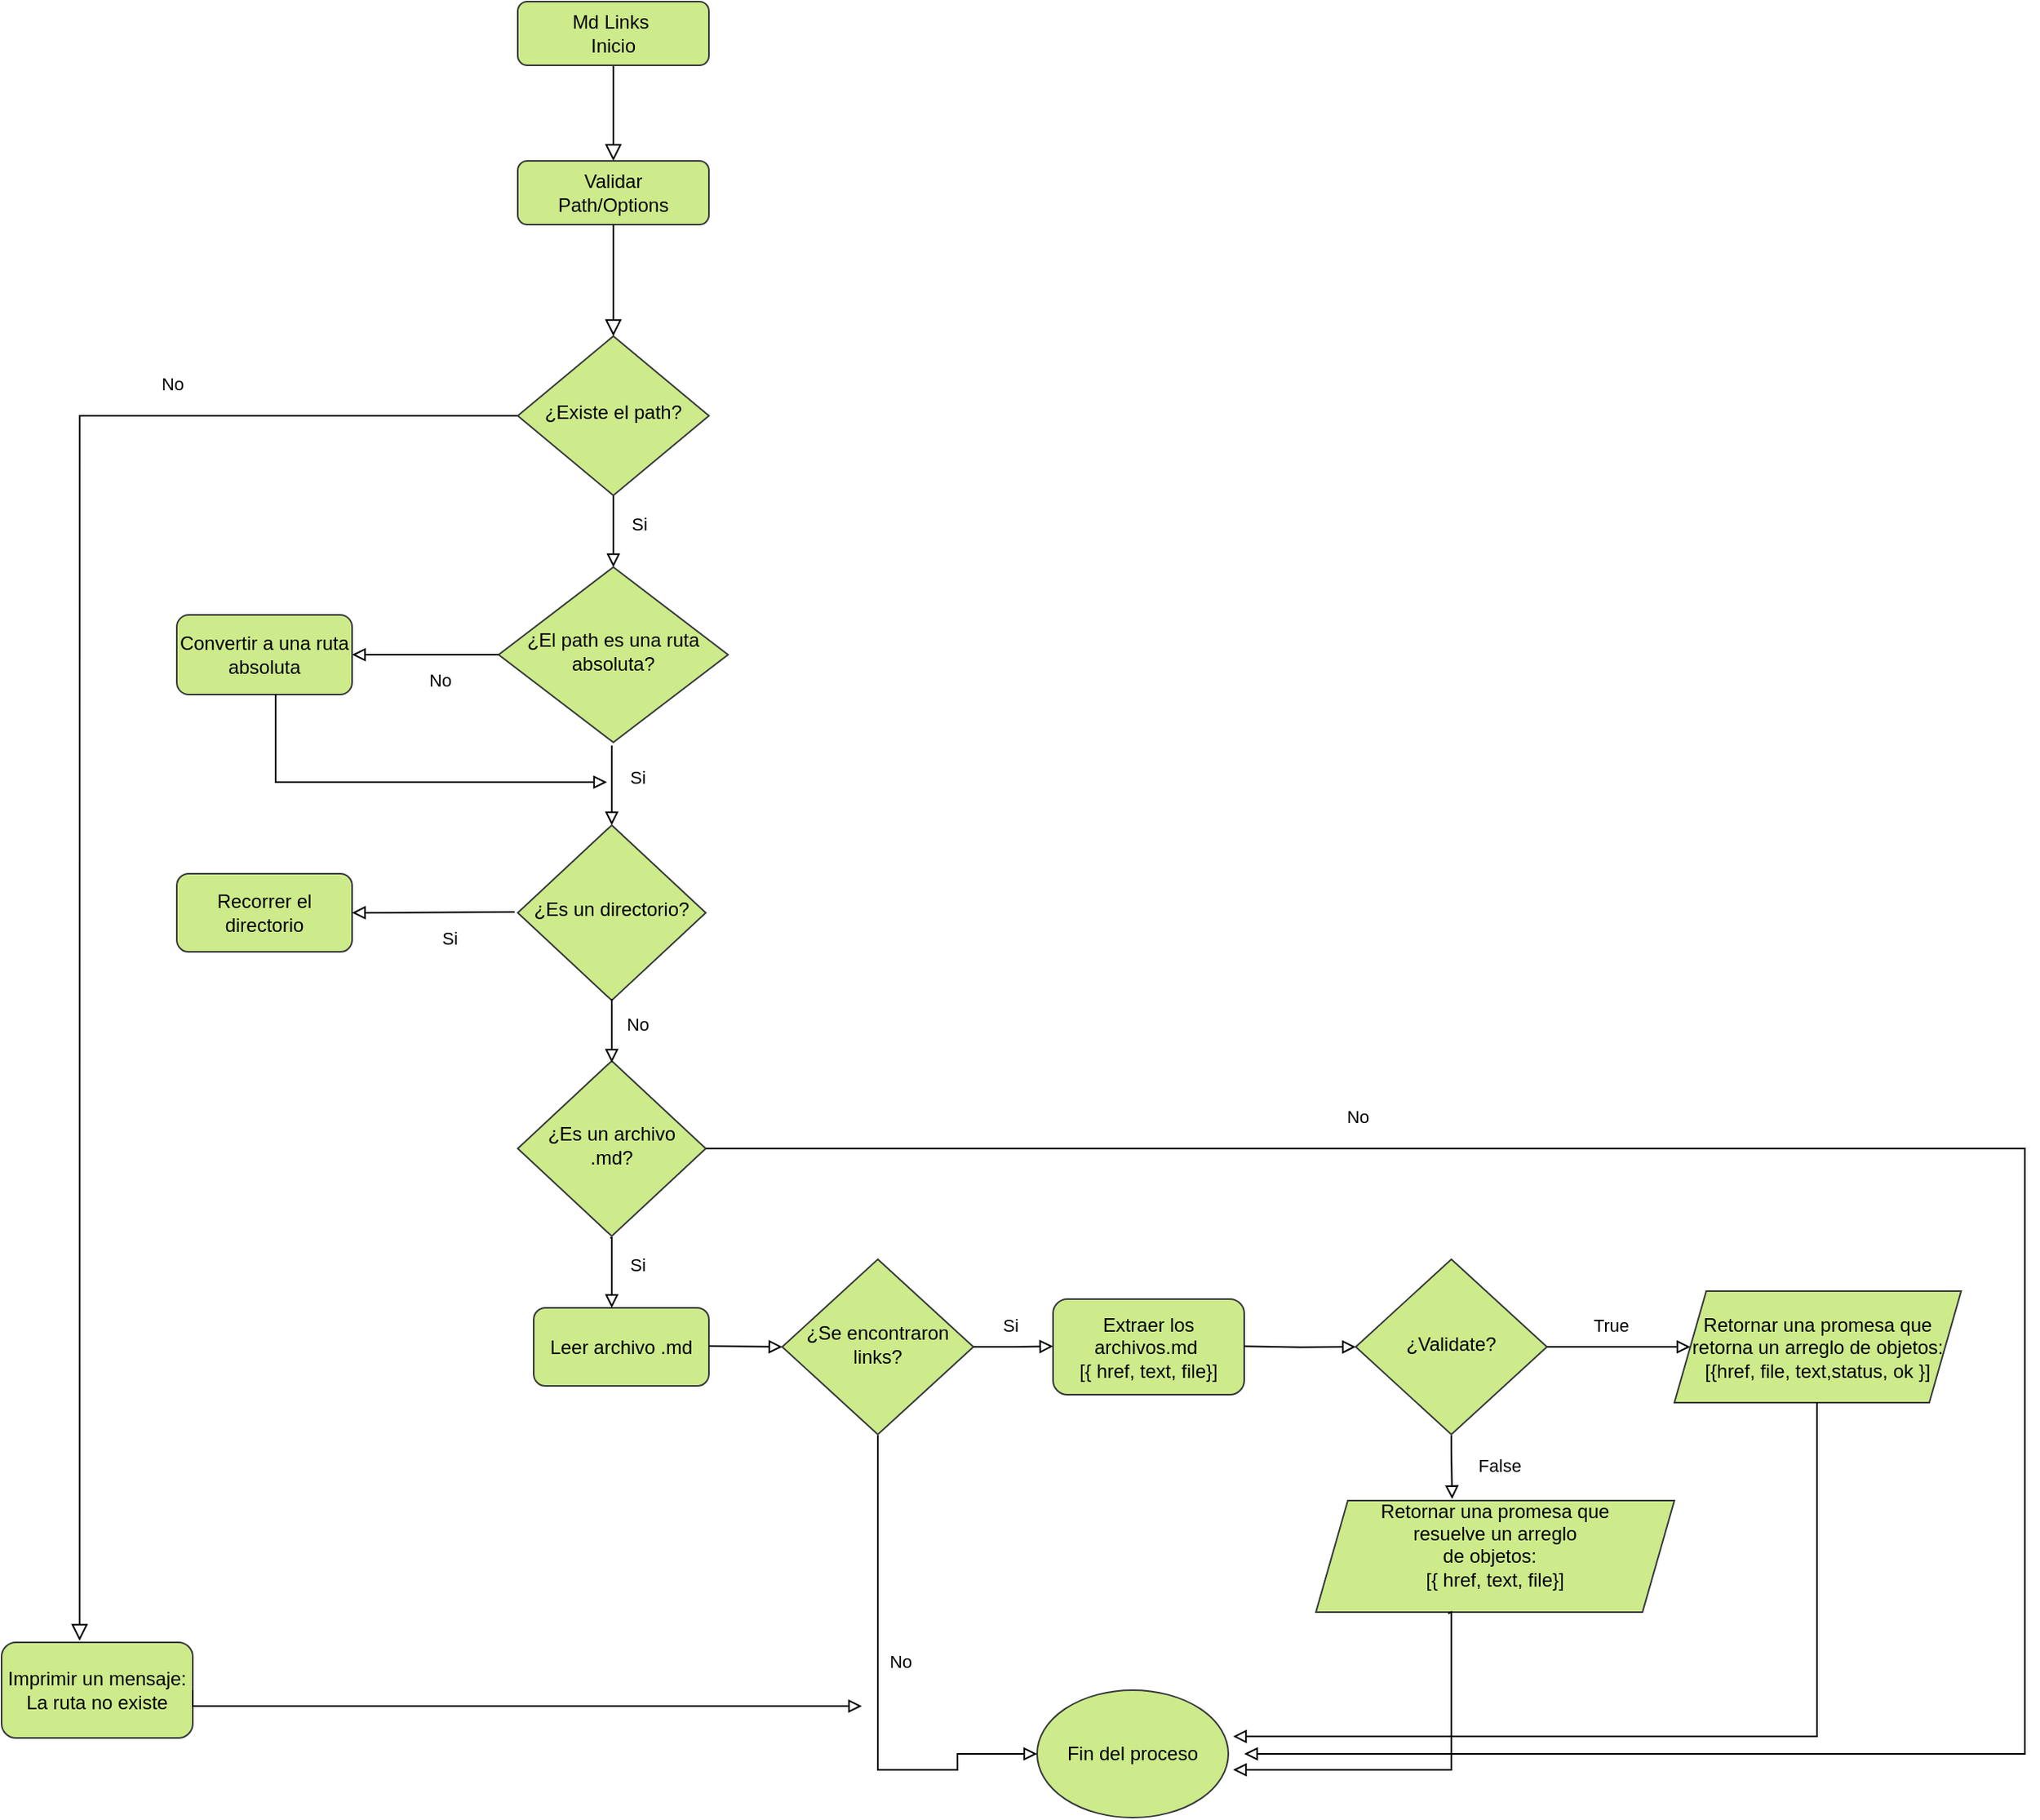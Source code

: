 <mxfile version="21.0.6" type="github">
  <diagram id="C5RBs43oDa-KdzZeNtuy" name="Page-1">
    <mxGraphModel dx="880" dy="444" grid="1" gridSize="10" guides="1" tooltips="1" connect="1" arrows="1" fold="1" page="1" pageScale="1" pageWidth="1654" pageHeight="2336" math="0" shadow="0">
      <root>
        <mxCell id="WIyWlLk6GJQsqaUBKTNV-0" />
        <mxCell id="WIyWlLk6GJQsqaUBKTNV-1" parent="WIyWlLk6GJQsqaUBKTNV-0" />
        <mxCell id="WIyWlLk6GJQsqaUBKTNV-2" value="" style="rounded=0;html=1;jettySize=auto;orthogonalLoop=1;fontSize=11;endArrow=block;endFill=0;endSize=8;strokeWidth=1;shadow=0;labelBackgroundColor=none;edgeStyle=orthogonalEdgeStyle;entryX=0.5;entryY=0;entryDx=0;entryDy=0;" parent="WIyWlLk6GJQsqaUBKTNV-1" source="WIyWlLk6GJQsqaUBKTNV-3" target="WIyWlLk6GJQsqaUBKTNV-7" edge="1">
          <mxGeometry relative="1" as="geometry" />
        </mxCell>
        <mxCell id="WIyWlLk6GJQsqaUBKTNV-3" value="Md Links&amp;nbsp;&lt;br&gt;Inicio" style="rounded=1;whiteSpace=wrap;html=1;fontSize=12;glass=0;strokeWidth=1;shadow=0;fillColor=#cdeb8b;strokeColor=#36393d;" parent="WIyWlLk6GJQsqaUBKTNV-1" vertex="1">
          <mxGeometry x="354" y="90" width="120" height="40" as="geometry" />
        </mxCell>
        <mxCell id="WIyWlLk6GJQsqaUBKTNV-4" value="No" style="rounded=0;html=1;jettySize=auto;orthogonalLoop=1;fontSize=11;endArrow=block;endFill=0;endSize=8;strokeWidth=1;shadow=0;labelBackgroundColor=none;edgeStyle=orthogonalEdgeStyle;exitX=0;exitY=0.5;exitDx=0;exitDy=0;entryX=0.408;entryY=-0.017;entryDx=0;entryDy=0;entryPerimeter=0;" parent="WIyWlLk6GJQsqaUBKTNV-1" source="WIyWlLk6GJQsqaUBKTNV-10" target="amFgFXvFA-CJ1mFteOLE-128" edge="1">
          <mxGeometry x="-0.584" y="-20" relative="1" as="geometry">
            <mxPoint as="offset" />
            <mxPoint x="150" y="310" as="sourcePoint" />
            <mxPoint x="79" y="1090" as="targetPoint" />
            <Array as="points">
              <mxPoint x="79" y="350" />
            </Array>
          </mxGeometry>
        </mxCell>
        <mxCell id="WIyWlLk6GJQsqaUBKTNV-7" value="Validar&lt;br&gt;Path/Options" style="rounded=1;whiteSpace=wrap;html=1;fontSize=12;glass=0;strokeWidth=1;shadow=0;fillColor=#cdeb8b;strokeColor=#36393d;" parent="WIyWlLk6GJQsqaUBKTNV-1" vertex="1">
          <mxGeometry x="354" y="190" width="120" height="40" as="geometry" />
        </mxCell>
        <mxCell id="WIyWlLk6GJQsqaUBKTNV-8" value="Si" style="rounded=0;html=1;jettySize=auto;orthogonalLoop=1;fontSize=11;endArrow=block;endFill=0;strokeWidth=1;shadow=0;labelBackgroundColor=none;edgeStyle=orthogonalEdgeStyle;entryX=0.5;entryY=0;entryDx=0;entryDy=0;entryPerimeter=0;" parent="WIyWlLk6GJQsqaUBKTNV-1" source="WIyWlLk6GJQsqaUBKTNV-10" target="amFgFXvFA-CJ1mFteOLE-4" edge="1">
          <mxGeometry x="-0.2" y="16" relative="1" as="geometry">
            <mxPoint as="offset" />
            <mxPoint x="220" y="430" as="targetPoint" />
            <Array as="points">
              <mxPoint x="414" y="410" />
              <mxPoint x="414" y="410" />
            </Array>
          </mxGeometry>
        </mxCell>
        <mxCell id="WIyWlLk6GJQsqaUBKTNV-10" value="¿Existe el path?" style="rhombus;whiteSpace=wrap;html=1;shadow=0;fontFamily=Helvetica;fontSize=12;align=center;strokeWidth=1;spacing=6;spacingTop=-4;fillColor=#cdeb8b;strokeColor=#36393d;" parent="WIyWlLk6GJQsqaUBKTNV-1" vertex="1">
          <mxGeometry x="354" y="300" width="120" height="100" as="geometry" />
        </mxCell>
        <mxCell id="amFgFXvFA-CJ1mFteOLE-3" value="" style="rounded=0;html=1;jettySize=auto;orthogonalLoop=1;fontSize=11;endArrow=block;endFill=0;endSize=8;strokeWidth=1;shadow=0;labelBackgroundColor=none;edgeStyle=orthogonalEdgeStyle;exitX=0.5;exitY=1;exitDx=0;exitDy=0;entryX=0.5;entryY=0;entryDx=0;entryDy=0;" parent="WIyWlLk6GJQsqaUBKTNV-1" source="WIyWlLk6GJQsqaUBKTNV-7" target="WIyWlLk6GJQsqaUBKTNV-10" edge="1">
          <mxGeometry relative="1" as="geometry">
            <mxPoint x="170" y="250" as="sourcePoint" />
            <mxPoint x="220" y="280" as="targetPoint" />
            <Array as="points" />
          </mxGeometry>
        </mxCell>
        <mxCell id="amFgFXvFA-CJ1mFteOLE-4" value="¿El path es una ruta absoluta?" style="rhombus;whiteSpace=wrap;html=1;shadow=0;fontFamily=Helvetica;fontSize=12;align=center;strokeWidth=1;spacing=6;spacingTop=-4;fillColor=#cdeb8b;strokeColor=#36393d;" parent="WIyWlLk6GJQsqaUBKTNV-1" vertex="1">
          <mxGeometry x="342" y="445" width="144" height="110" as="geometry" />
        </mxCell>
        <mxCell id="amFgFXvFA-CJ1mFteOLE-7" value="No" style="rounded=0;html=1;jettySize=auto;orthogonalLoop=1;fontSize=11;endArrow=block;endFill=0;strokeWidth=1;shadow=0;labelBackgroundColor=none;edgeStyle=orthogonalEdgeStyle;" parent="WIyWlLk6GJQsqaUBKTNV-1" edge="1">
          <mxGeometry x="-0.2" y="16" relative="1" as="geometry">
            <mxPoint as="offset" />
            <mxPoint x="342" y="500" as="sourcePoint" />
            <mxPoint x="250" y="500" as="targetPoint" />
            <Array as="points">
              <mxPoint x="262" y="500" />
            </Array>
          </mxGeometry>
        </mxCell>
        <mxCell id="amFgFXvFA-CJ1mFteOLE-8" value="Si" style="rounded=0;html=1;jettySize=auto;orthogonalLoop=1;fontSize=11;endArrow=block;endFill=0;strokeWidth=1;shadow=0;labelBackgroundColor=none;edgeStyle=orthogonalEdgeStyle;entryX=0.5;entryY=0;entryDx=0;entryDy=0;entryPerimeter=0;" parent="WIyWlLk6GJQsqaUBKTNV-1" edge="1">
          <mxGeometry x="-0.2" y="16" relative="1" as="geometry">
            <mxPoint as="offset" />
            <mxPoint x="413" y="557" as="sourcePoint" />
            <mxPoint x="413" y="607" as="targetPoint" />
            <Array as="points">
              <mxPoint x="413" y="567" />
              <mxPoint x="413" y="567" />
            </Array>
          </mxGeometry>
        </mxCell>
        <mxCell id="amFgFXvFA-CJ1mFteOLE-9" value="Convertir a una ruta absoluta" style="rounded=1;whiteSpace=wrap;html=1;fillColor=#cdeb8b;strokeColor=#36393d;" parent="WIyWlLk6GJQsqaUBKTNV-1" vertex="1">
          <mxGeometry x="140" y="475" width="110" height="50" as="geometry" />
        </mxCell>
        <mxCell id="amFgFXvFA-CJ1mFteOLE-10" value="¿Es un directorio?" style="rhombus;whiteSpace=wrap;html=1;shadow=0;fontFamily=Helvetica;fontSize=12;align=center;strokeWidth=1;spacing=6;spacingTop=-4;fillColor=#cdeb8b;strokeColor=#36393d;" parent="WIyWlLk6GJQsqaUBKTNV-1" vertex="1">
          <mxGeometry x="354" y="607" width="118" height="110" as="geometry" />
        </mxCell>
        <mxCell id="amFgFXvFA-CJ1mFteOLE-11" value="Recorrer el directorio" style="rounded=1;whiteSpace=wrap;html=1;fillColor=#cdeb8b;strokeColor=#36393d;" parent="WIyWlLk6GJQsqaUBKTNV-1" vertex="1">
          <mxGeometry x="140" y="637.5" width="110" height="49" as="geometry" />
        </mxCell>
        <mxCell id="amFgFXvFA-CJ1mFteOLE-12" value="¿Es un archivo .md?" style="rhombus;whiteSpace=wrap;html=1;shadow=0;fontFamily=Helvetica;fontSize=12;align=center;strokeWidth=1;spacing=6;spacingTop=-4;fillColor=#cdeb8b;strokeColor=#36393d;" parent="WIyWlLk6GJQsqaUBKTNV-1" vertex="1">
          <mxGeometry x="354" y="755" width="118" height="110" as="geometry" />
        </mxCell>
        <mxCell id="amFgFXvFA-CJ1mFteOLE-125" value="Leer archivo .md" style="rounded=1;whiteSpace=wrap;html=1;fillColor=#cdeb8b;strokeColor=#36393d;" parent="WIyWlLk6GJQsqaUBKTNV-1" vertex="1">
          <mxGeometry x="364" y="910" width="110" height="49" as="geometry" />
        </mxCell>
        <mxCell id="amFgFXvFA-CJ1mFteOLE-126" value="¿Se encontraron links?" style="rhombus;whiteSpace=wrap;html=1;shadow=0;fontFamily=Helvetica;fontSize=12;align=center;strokeWidth=1;spacing=6;spacingTop=-4;fillColor=#cdeb8b;strokeColor=#36393d;" parent="WIyWlLk6GJQsqaUBKTNV-1" vertex="1">
          <mxGeometry x="520" y="879.5" width="120" height="110" as="geometry" />
        </mxCell>
        <mxCell id="amFgFXvFA-CJ1mFteOLE-128" value="Imprimir un mensaje: La ruta no existe" style="rounded=1;whiteSpace=wrap;html=1;fillColor=#cdeb8b;strokeColor=#36393d;" parent="WIyWlLk6GJQsqaUBKTNV-1" vertex="1">
          <mxGeometry x="30" y="1120" width="120" height="60" as="geometry" />
        </mxCell>
        <mxCell id="amFgFXvFA-CJ1mFteOLE-129" value="Extraer los archivos.md&amp;nbsp;&lt;br&gt;[{ href, text, file}]" style="rounded=1;whiteSpace=wrap;html=1;fillColor=#cdeb8b;strokeColor=#36393d;" parent="WIyWlLk6GJQsqaUBKTNV-1" vertex="1">
          <mxGeometry x="690" y="904.5" width="120" height="60" as="geometry" />
        </mxCell>
        <mxCell id="amFgFXvFA-CJ1mFteOLE-131" value="¿Validate?" style="rhombus;whiteSpace=wrap;html=1;shadow=0;fontFamily=Helvetica;fontSize=12;align=center;strokeWidth=1;spacing=6;spacingTop=-4;fillColor=#cdeb8b;strokeColor=#36393d;" parent="WIyWlLk6GJQsqaUBKTNV-1" vertex="1">
          <mxGeometry x="880" y="879.5" width="120" height="110" as="geometry" />
        </mxCell>
        <mxCell id="amFgFXvFA-CJ1mFteOLE-133" value="Retornar una promesa que retorna un arreglo de objetos:&lt;br&gt;[{href, file, text,status, ok }]" style="shape=parallelogram;perimeter=parallelogramPerimeter;whiteSpace=wrap;html=1;fixedSize=1;fillColor=#cdeb8b;strokeColor=#36393d;" parent="WIyWlLk6GJQsqaUBKTNV-1" vertex="1">
          <mxGeometry x="1080" y="899.5" width="180" height="70" as="geometry" />
        </mxCell>
        <mxCell id="amFgFXvFA-CJ1mFteOLE-134" value="Retornar una promesa que&lt;br&gt;resuelve un arreglo&lt;br&gt;&amp;nbsp;de objetos:&amp;nbsp; &amp;nbsp; &lt;br&gt;[{ href, text, file}]&lt;br&gt;&amp;nbsp;" style="shape=parallelogram;perimeter=parallelogramPerimeter;whiteSpace=wrap;html=1;fixedSize=1;fillColor=#cdeb8b;strokeColor=#36393d;" parent="WIyWlLk6GJQsqaUBKTNV-1" vertex="1">
          <mxGeometry x="855" y="1031" width="225" height="70" as="geometry" />
        </mxCell>
        <mxCell id="amFgFXvFA-CJ1mFteOLE-135" value="No" style="rounded=0;html=1;jettySize=auto;orthogonalLoop=1;fontSize=11;endArrow=block;endFill=0;strokeWidth=1;shadow=0;labelBackgroundColor=none;edgeStyle=orthogonalEdgeStyle;entryX=0.5;entryY=0;entryDx=0;entryDy=0;entryPerimeter=0;" parent="WIyWlLk6GJQsqaUBKTNV-1" edge="1">
          <mxGeometry x="-0.2" y="16" relative="1" as="geometry">
            <mxPoint as="offset" />
            <mxPoint x="413" y="716" as="sourcePoint" />
            <mxPoint x="413" y="756" as="targetPoint" />
            <Array as="points">
              <mxPoint x="413" y="721" />
            </Array>
          </mxGeometry>
        </mxCell>
        <mxCell id="amFgFXvFA-CJ1mFteOLE-137" value="Si" style="rounded=0;html=1;jettySize=auto;orthogonalLoop=1;fontSize=11;endArrow=block;endFill=0;strokeWidth=1;shadow=0;labelBackgroundColor=none;edgeStyle=orthogonalEdgeStyle;exitX=0.5;exitY=1;exitDx=0;exitDy=0;" parent="WIyWlLk6GJQsqaUBKTNV-1" edge="1">
          <mxGeometry x="-0.2" y="16" relative="1" as="geometry">
            <mxPoint as="offset" />
            <mxPoint x="412" y="866" as="sourcePoint" />
            <mxPoint x="413" y="910" as="targetPoint" />
            <Array as="points">
              <mxPoint x="413" y="866" />
            </Array>
          </mxGeometry>
        </mxCell>
        <mxCell id="amFgFXvFA-CJ1mFteOLE-141" value="Si" style="rounded=0;html=1;jettySize=auto;orthogonalLoop=1;fontSize=11;endArrow=block;endFill=0;strokeWidth=1;shadow=0;labelBackgroundColor=none;edgeStyle=orthogonalEdgeStyle;entryX=1;entryY=0.5;entryDx=0;entryDy=0;" parent="WIyWlLk6GJQsqaUBKTNV-1" target="amFgFXvFA-CJ1mFteOLE-11" edge="1">
          <mxGeometry x="-0.2" y="16" relative="1" as="geometry">
            <mxPoint as="offset" />
            <mxPoint x="352" y="661.5" as="sourcePoint" />
            <mxPoint x="260" y="661.5" as="targetPoint" />
            <Array as="points" />
          </mxGeometry>
        </mxCell>
        <mxCell id="amFgFXvFA-CJ1mFteOLE-143" value="False" style="rounded=0;html=1;jettySize=auto;orthogonalLoop=1;fontSize=11;endArrow=block;endFill=0;strokeWidth=1;shadow=0;labelBackgroundColor=none;edgeStyle=orthogonalEdgeStyle;entryX=0.5;entryY=0;entryDx=0;entryDy=0;entryPerimeter=0;jumpSize=4;" parent="WIyWlLk6GJQsqaUBKTNV-1" edge="1">
          <mxGeometry x="-0.065" y="29" relative="1" as="geometry">
            <mxPoint as="offset" />
            <mxPoint x="940" y="990" as="sourcePoint" />
            <mxPoint x="940.5" y="1030" as="targetPoint" />
            <Array as="points">
              <mxPoint x="940" y="1000" />
              <mxPoint x="941" y="1000" />
            </Array>
          </mxGeometry>
        </mxCell>
        <mxCell id="amFgFXvFA-CJ1mFteOLE-145" value="True" style="rounded=0;html=1;jettySize=auto;orthogonalLoop=1;fontSize=11;endArrow=block;endFill=0;strokeWidth=1;shadow=0;labelBackgroundColor=none;edgeStyle=orthogonalEdgeStyle;jumpSize=4;exitX=1;exitY=0.5;exitDx=0;exitDy=0;exitPerimeter=0;" parent="WIyWlLk6GJQsqaUBKTNV-1" source="amFgFXvFA-CJ1mFteOLE-131" target="amFgFXvFA-CJ1mFteOLE-133" edge="1">
          <mxGeometry x="-0.111" y="15" relative="1" as="geometry">
            <mxPoint y="1" as="offset" />
            <mxPoint x="1010" y="940" as="sourcePoint" />
            <mxPoint x="1080" y="934.36" as="targetPoint" />
            <Array as="points" />
          </mxGeometry>
        </mxCell>
        <mxCell id="amFgFXvFA-CJ1mFteOLE-146" value="" style="rounded=0;html=1;jettySize=auto;orthogonalLoop=1;fontSize=11;endArrow=block;endFill=0;strokeWidth=1;shadow=0;labelBackgroundColor=none;edgeStyle=orthogonalEdgeStyle;jumpSize=4;entryX=0;entryY=0.5;entryDx=0;entryDy=0;" parent="WIyWlLk6GJQsqaUBKTNV-1" target="amFgFXvFA-CJ1mFteOLE-131" edge="1">
          <mxGeometry x="-0.113" y="14" relative="1" as="geometry">
            <mxPoint as="offset" />
            <mxPoint x="810" y="934.16" as="sourcePoint" />
            <mxPoint x="870" y="934.63" as="targetPoint" />
            <Array as="points" />
          </mxGeometry>
        </mxCell>
        <mxCell id="amFgFXvFA-CJ1mFteOLE-149" value="Si" style="rounded=0;html=1;jettySize=auto;orthogonalLoop=1;fontSize=11;endArrow=block;endFill=0;strokeWidth=1;shadow=0;labelBackgroundColor=none;edgeStyle=orthogonalEdgeStyle;jumpSize=4;exitX=1;exitY=0.5;exitDx=0;exitDy=0;" parent="WIyWlLk6GJQsqaUBKTNV-1" source="amFgFXvFA-CJ1mFteOLE-126" edge="1">
          <mxGeometry x="-0.113" y="14" relative="1" as="geometry">
            <mxPoint as="offset" />
            <mxPoint x="660" y="934" as="sourcePoint" />
            <mxPoint x="690" y="934.16" as="targetPoint" />
            <Array as="points" />
          </mxGeometry>
        </mxCell>
        <mxCell id="amFgFXvFA-CJ1mFteOLE-150" value="" style="rounded=0;html=1;jettySize=auto;orthogonalLoop=1;fontSize=11;endArrow=block;endFill=0;strokeWidth=1;shadow=0;labelBackgroundColor=none;edgeStyle=orthogonalEdgeStyle;jumpSize=4;entryX=0;entryY=0.5;entryDx=0;entryDy=0;" parent="WIyWlLk6GJQsqaUBKTNV-1" target="amFgFXvFA-CJ1mFteOLE-126" edge="1">
          <mxGeometry x="-0.113" y="14" relative="1" as="geometry">
            <mxPoint as="offset" />
            <mxPoint x="474" y="934" as="sourcePoint" />
            <mxPoint x="514" y="934" as="targetPoint" />
            <Array as="points" />
          </mxGeometry>
        </mxCell>
        <mxCell id="amFgFXvFA-CJ1mFteOLE-152" value="Fin del proceso" style="ellipse;whiteSpace=wrap;html=1;fillColor=#cdeb8b;strokeColor=#36393d;" parent="WIyWlLk6GJQsqaUBKTNV-1" vertex="1">
          <mxGeometry x="680" y="1150" width="120" height="80" as="geometry" />
        </mxCell>
        <mxCell id="amFgFXvFA-CJ1mFteOLE-153" value="" style="rounded=0;html=1;jettySize=auto;orthogonalLoop=1;fontSize=11;endArrow=block;endFill=0;strokeWidth=1;shadow=0;labelBackgroundColor=none;edgeStyle=orthogonalEdgeStyle;exitX=1;exitY=0.5;exitDx=0;exitDy=0;" parent="WIyWlLk6GJQsqaUBKTNV-1" source="amFgFXvFA-CJ1mFteOLE-128" edge="1">
          <mxGeometry x="-0.2" y="16" relative="1" as="geometry">
            <mxPoint as="offset" />
            <mxPoint x="154" y="1160" as="sourcePoint" />
            <mxPoint x="570" y="1160" as="targetPoint" />
            <Array as="points">
              <mxPoint x="150" y="1160" />
            </Array>
          </mxGeometry>
        </mxCell>
        <mxCell id="Yl6t-Qv-YOlfAyvfEiZ4-0" value="" style="rounded=0;html=1;jettySize=auto;orthogonalLoop=1;fontSize=11;endArrow=block;endFill=0;strokeWidth=1;shadow=0;labelBackgroundColor=none;edgeStyle=orthogonalEdgeStyle;jumpSize=4;exitX=0.369;exitY=1.014;exitDx=0;exitDy=0;exitPerimeter=0;entryX=1.025;entryY=0.625;entryDx=0;entryDy=0;entryPerimeter=0;" parent="WIyWlLk6GJQsqaUBKTNV-1" source="amFgFXvFA-CJ1mFteOLE-134" target="amFgFXvFA-CJ1mFteOLE-152" edge="1">
          <mxGeometry x="-0.065" y="29" relative="1" as="geometry">
            <mxPoint as="offset" />
            <mxPoint x="939.5" y="1110" as="sourcePoint" />
            <mxPoint x="810" y="1200" as="targetPoint" />
            <Array as="points">
              <mxPoint x="940" y="1101" />
              <mxPoint x="940" y="1200" />
            </Array>
          </mxGeometry>
        </mxCell>
        <mxCell id="Yl6t-Qv-YOlfAyvfEiZ4-2" value="" style="rounded=0;html=1;jettySize=auto;orthogonalLoop=1;fontSize=11;endArrow=block;endFill=0;strokeWidth=1;shadow=0;labelBackgroundColor=none;edgeStyle=orthogonalEdgeStyle;jumpSize=4;entryX=1.025;entryY=0.363;entryDx=0;entryDy=0;entryPerimeter=0;" parent="WIyWlLk6GJQsqaUBKTNV-1" target="amFgFXvFA-CJ1mFteOLE-152" edge="1">
          <mxGeometry x="-0.113" y="14" relative="1" as="geometry">
            <mxPoint as="offset" />
            <mxPoint x="1169.5" y="969.5" as="sourcePoint" />
            <mxPoint x="850" y="1190" as="targetPoint" />
            <Array as="points">
              <mxPoint x="1170" y="1179" />
            </Array>
          </mxGeometry>
        </mxCell>
        <mxCell id="Yl6t-Qv-YOlfAyvfEiZ4-4" value="" style="rounded=0;html=1;jettySize=auto;orthogonalLoop=1;fontSize=11;endArrow=block;endFill=0;strokeWidth=1;shadow=0;labelBackgroundColor=none;edgeStyle=orthogonalEdgeStyle;" parent="WIyWlLk6GJQsqaUBKTNV-1" edge="1">
          <mxGeometry x="-0.2" y="16" relative="1" as="geometry">
            <mxPoint as="offset" />
            <mxPoint x="202" y="525" as="sourcePoint" />
            <mxPoint x="410" y="580" as="targetPoint" />
            <Array as="points">
              <mxPoint x="202" y="525" />
              <mxPoint x="202" y="585" />
            </Array>
          </mxGeometry>
        </mxCell>
        <mxCell id="Yl6t-Qv-YOlfAyvfEiZ4-9" value="No" style="rounded=0;html=1;jettySize=auto;orthogonalLoop=1;fontSize=11;endArrow=block;endFill=0;strokeWidth=1;shadow=0;labelBackgroundColor=none;edgeStyle=orthogonalEdgeStyle;jumpSize=4;" parent="WIyWlLk6GJQsqaUBKTNV-1" edge="1">
          <mxGeometry x="-0.519" y="20" relative="1" as="geometry">
            <mxPoint as="offset" />
            <mxPoint x="472" y="810" as="sourcePoint" />
            <mxPoint x="810" y="1190" as="targetPoint" />
            <Array as="points">
              <mxPoint x="1300" y="810" />
              <mxPoint x="1300" y="1190" />
            </Array>
          </mxGeometry>
        </mxCell>
        <mxCell id="ZG2KXt9PDtXmt9WIBc19-1" value="No" style="rounded=0;html=1;jettySize=auto;orthogonalLoop=1;fontSize=11;endArrow=block;endFill=0;strokeWidth=1;shadow=0;labelBackgroundColor=none;edgeStyle=orthogonalEdgeStyle;jumpSize=4;entryX=0;entryY=0.5;entryDx=0;entryDy=0;" edge="1" parent="WIyWlLk6GJQsqaUBKTNV-1" target="amFgFXvFA-CJ1mFteOLE-152">
          <mxGeometry x="-0.113" y="14" relative="1" as="geometry">
            <mxPoint as="offset" />
            <mxPoint x="580" y="990" as="sourcePoint" />
            <mxPoint x="630" y="1070" as="targetPoint" />
            <Array as="points">
              <mxPoint x="580" y="1200" />
              <mxPoint x="630" y="1200" />
              <mxPoint x="630" y="1190" />
            </Array>
          </mxGeometry>
        </mxCell>
      </root>
    </mxGraphModel>
  </diagram>
</mxfile>
